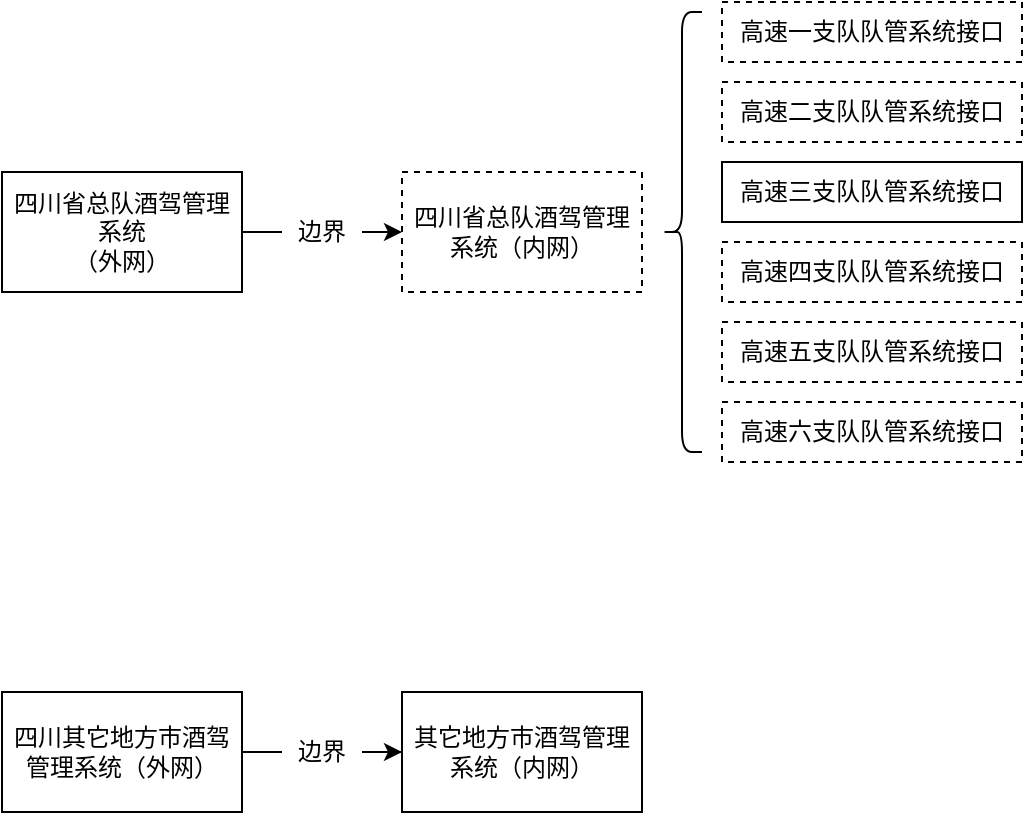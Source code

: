 <mxfile version="14.9.0" type="github">
  <diagram id="cGSGxT3fWc-uQJZhc-VM" name="Page-1">
    <mxGraphModel dx="1221" dy="578" grid="1" gridSize="10" guides="1" tooltips="1" connect="1" arrows="1" fold="1" page="1" pageScale="1" pageWidth="827" pageHeight="1169" math="0" shadow="0">
      <root>
        <mxCell id="0" />
        <mxCell id="1" parent="0" />
        <mxCell id="Ck1D1xn7mL9y7Q99Ywc4-1" value="四川省总队酒驾管理系统&lt;br&gt;（外网）" style="rounded=0;whiteSpace=wrap;html=1;" parent="1" vertex="1">
          <mxGeometry x="120" y="170" width="120" height="60" as="geometry" />
        </mxCell>
        <mxCell id="Ck1D1xn7mL9y7Q99Ywc4-26" value="" style="edgeStyle=orthogonalEdgeStyle;rounded=0;orthogonalLoop=1;jettySize=auto;html=1;startArrow=none;" parent="1" source="Ck1D1xn7mL9y7Q99Ywc4-31" target="Ck1D1xn7mL9y7Q99Ywc4-25" edge="1">
          <mxGeometry relative="1" as="geometry" />
        </mxCell>
        <mxCell id="Ck1D1xn7mL9y7Q99Ywc4-2" value="四川其它地方市酒驾管理系统（外网）" style="rounded=0;whiteSpace=wrap;html=1;" parent="1" vertex="1">
          <mxGeometry x="120" y="430" width="120" height="60" as="geometry" />
        </mxCell>
        <mxCell id="Ck1D1xn7mL9y7Q99Ywc4-5" value="" style="edgeStyle=orthogonalEdgeStyle;rounded=0;orthogonalLoop=1;jettySize=auto;html=1;exitX=1;exitY=0.5;exitDx=0;exitDy=0;entryX=0;entryY=0.5;entryDx=0;entryDy=0;startArrow=none;" parent="1" source="Ck1D1xn7mL9y7Q99Ywc4-28" target="Ck1D1xn7mL9y7Q99Ywc4-3" edge="1">
          <mxGeometry relative="1" as="geometry">
            <mxPoint x="320" y="210" as="targetPoint" />
          </mxGeometry>
        </mxCell>
        <mxCell id="Ck1D1xn7mL9y7Q99Ywc4-3" value="四川省总队酒驾管理系统（内网）" style="rounded=0;whiteSpace=wrap;html=1;dashed=1;" parent="1" vertex="1">
          <mxGeometry x="320" y="170" width="120" height="60" as="geometry" />
        </mxCell>
        <mxCell id="Ck1D1xn7mL9y7Q99Ywc4-7" value="高速一支队队管系统接口" style="rounded=0;whiteSpace=wrap;html=1;dashed=1;" parent="1" vertex="1">
          <mxGeometry x="480" y="85" width="150" height="30" as="geometry" />
        </mxCell>
        <mxCell id="Ck1D1xn7mL9y7Q99Ywc4-15" value="高速二支队队管系统接口" style="rounded=0;whiteSpace=wrap;html=1;dashed=1;" parent="1" vertex="1">
          <mxGeometry x="480" y="125" width="150" height="30" as="geometry" />
        </mxCell>
        <mxCell id="Ck1D1xn7mL9y7Q99Ywc4-16" value="高速三支队队管系统接口" style="rounded=0;whiteSpace=wrap;html=1;" parent="1" vertex="1">
          <mxGeometry x="480" y="165" width="150" height="30" as="geometry" />
        </mxCell>
        <mxCell id="Ck1D1xn7mL9y7Q99Ywc4-17" value="高速四支队队管系统接口" style="rounded=0;whiteSpace=wrap;html=1;dashed=1;" parent="1" vertex="1">
          <mxGeometry x="480" y="205" width="150" height="30" as="geometry" />
        </mxCell>
        <mxCell id="Ck1D1xn7mL9y7Q99Ywc4-18" value="高速五支队队管系统接口" style="rounded=0;whiteSpace=wrap;html=1;dashed=1;" parent="1" vertex="1">
          <mxGeometry x="480" y="245" width="150" height="30" as="geometry" />
        </mxCell>
        <mxCell id="Ck1D1xn7mL9y7Q99Ywc4-19" value="高速六支队队管系统接口" style="rounded=0;whiteSpace=wrap;html=1;dashed=1;" parent="1" vertex="1">
          <mxGeometry x="480" y="285" width="150" height="30" as="geometry" />
        </mxCell>
        <mxCell id="Ck1D1xn7mL9y7Q99Ywc4-24" value="" style="shape=curlyBracket;whiteSpace=wrap;html=1;rounded=1;" parent="1" vertex="1">
          <mxGeometry x="450" y="90" width="20" height="220" as="geometry" />
        </mxCell>
        <mxCell id="Ck1D1xn7mL9y7Q99Ywc4-25" value="其它地方市酒驾管理系统（内网）" style="rounded=0;whiteSpace=wrap;html=1;" parent="1" vertex="1">
          <mxGeometry x="320" y="430" width="120" height="60" as="geometry" />
        </mxCell>
        <mxCell id="Ck1D1xn7mL9y7Q99Ywc4-28" value="边界" style="text;html=1;strokeColor=none;fillColor=none;align=center;verticalAlign=middle;whiteSpace=wrap;rounded=0;" parent="1" vertex="1">
          <mxGeometry x="260" y="190" width="40" height="20" as="geometry" />
        </mxCell>
        <mxCell id="Ck1D1xn7mL9y7Q99Ywc4-29" value="" style="edgeStyle=orthogonalEdgeStyle;rounded=0;orthogonalLoop=1;jettySize=auto;html=1;exitX=1;exitY=0.5;exitDx=0;exitDy=0;entryX=0;entryY=0.5;entryDx=0;entryDy=0;endArrow=none;" parent="1" source="Ck1D1xn7mL9y7Q99Ywc4-1" target="Ck1D1xn7mL9y7Q99Ywc4-28" edge="1">
          <mxGeometry relative="1" as="geometry">
            <mxPoint x="240" y="200" as="sourcePoint" />
            <mxPoint x="320" y="200" as="targetPoint" />
          </mxGeometry>
        </mxCell>
        <mxCell id="Ck1D1xn7mL9y7Q99Ywc4-31" value="边界" style="text;html=1;strokeColor=none;fillColor=none;align=center;verticalAlign=middle;whiteSpace=wrap;rounded=0;" parent="1" vertex="1">
          <mxGeometry x="260" y="450" width="40" height="20" as="geometry" />
        </mxCell>
        <mxCell id="Ck1D1xn7mL9y7Q99Ywc4-32" value="" style="edgeStyle=orthogonalEdgeStyle;rounded=0;orthogonalLoop=1;jettySize=auto;html=1;endArrow=none;" parent="1" source="Ck1D1xn7mL9y7Q99Ywc4-2" target="Ck1D1xn7mL9y7Q99Ywc4-31" edge="1">
          <mxGeometry relative="1" as="geometry">
            <mxPoint x="240" y="460" as="sourcePoint" />
            <mxPoint x="320" y="460" as="targetPoint" />
          </mxGeometry>
        </mxCell>
      </root>
    </mxGraphModel>
  </diagram>
</mxfile>
